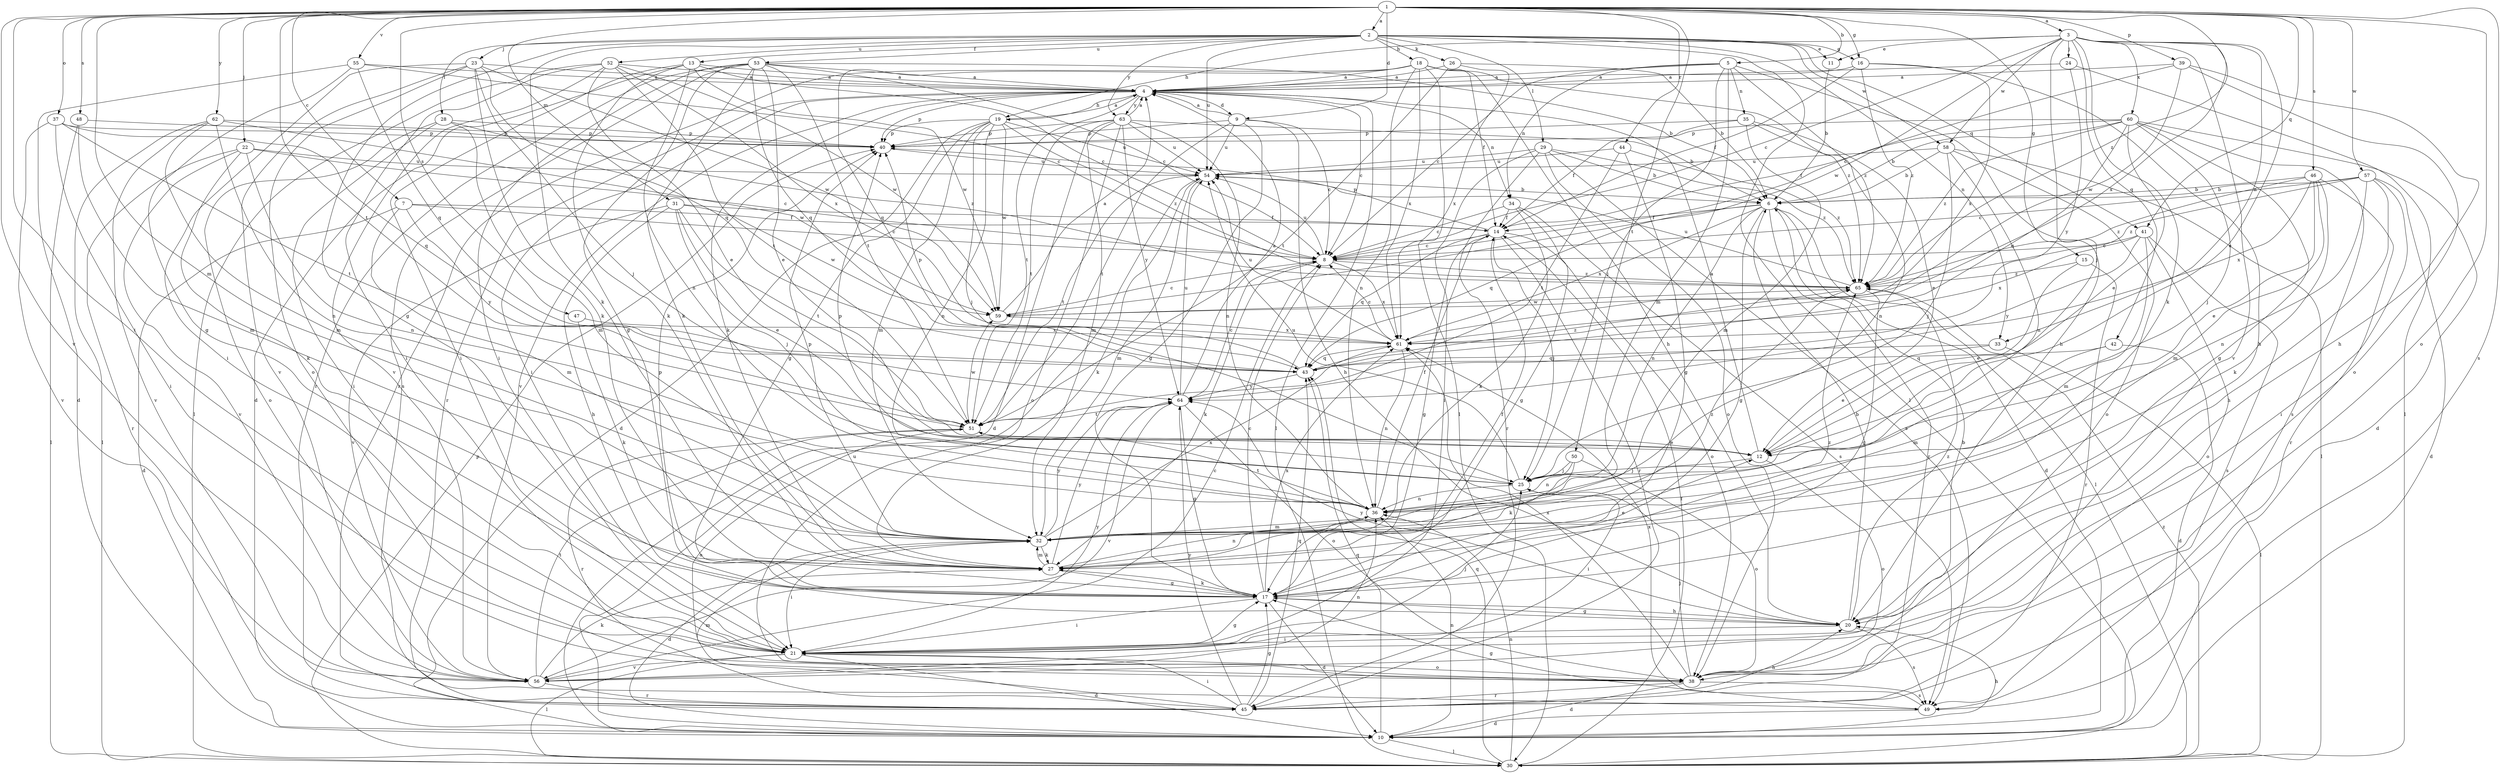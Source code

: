 strict digraph  {
	1 -> 2 [label=a];
	1 -> 3 [label=a];
	5 -> 4 [label=a];
	9 -> 4 [label=a];
	12 -> 4 [label=a];
	13 -> 4 [label=a];
	16 -> 4 [label=a];
	18 -> 4 [label=a];
	19 -> 4 [label=a];
	23 -> 4 [label=a];
	24 -> 4 [label=a];
	26 -> 4 [label=a];
	39 -> 4 [label=a];
	52 -> 4 [label=a];
	53 -> 4 [label=a];
	55 -> 4 [label=a];
	59 -> 4 [label=a];
	63 -> 4 [label=a];
	64 -> 4 [label=a];
	1 -> 5 [label=b];
	11 -> 6 [label=b];
	20 -> 6 [label=b];
	26 -> 6 [label=b];
	29 -> 6 [label=b];
	46 -> 6 [label=b];
	53 -> 6 [label=b];
	54 -> 6 [label=b];
	56 -> 6 [label=b];
	57 -> 6 [label=b];
	58 -> 6 [label=b];
	60 -> 6 [label=b];
	63 -> 6 [label=b];
	1 -> 7 [label=c];
	3 -> 8 [label=c];
	4 -> 8 [label=c];
	5 -> 8 [label=c];
	7 -> 8 [label=c];
	9 -> 8 [label=c];
	13 -> 8 [label=c];
	14 -> 8 [label=c];
	17 -> 8 [label=c];
	22 -> 8 [label=c];
	34 -> 8 [label=c];
	39 -> 8 [label=c];
	41 -> 8 [label=c];
	53 -> 8 [label=c];
	55 -> 8 [label=c];
	56 -> 8 [label=c];
	57 -> 8 [label=c];
	59 -> 8 [label=c];
	61 -> 8 [label=c];
	64 -> 8 [label=c];
	1 -> 9 [label=d];
	4 -> 9 [label=d];
	6 -> 10 [label=d];
	7 -> 10 [label=d];
	13 -> 10 [label=d];
	17 -> 10 [label=d];
	19 -> 10 [label=d];
	21 -> 10 [label=d];
	32 -> 10 [label=d];
	38 -> 10 [label=d];
	42 -> 10 [label=d];
	49 -> 10 [label=d];
	55 -> 10 [label=d];
	57 -> 10 [label=d];
	60 -> 10 [label=d];
	63 -> 10 [label=d];
	2 -> 11 [label=e];
	3 -> 11 [label=e];
	3 -> 12 [label=e];
	15 -> 12 [label=e];
	27 -> 12 [label=e];
	31 -> 12 [label=e];
	33 -> 12 [label=e];
	35 -> 12 [label=e];
	46 -> 12 [label=e];
	51 -> 12 [label=e];
	52 -> 12 [label=e];
	53 -> 12 [label=e];
	60 -> 12 [label=e];
	2 -> 13 [label=f];
	6 -> 14 [label=f];
	7 -> 14 [label=f];
	16 -> 14 [label=f];
	17 -> 14 [label=f];
	18 -> 14 [label=f];
	30 -> 14 [label=f];
	31 -> 14 [label=f];
	34 -> 14 [label=f];
	35 -> 14 [label=f];
	36 -> 14 [label=f];
	60 -> 14 [label=f];
	1 -> 15 [label=g];
	1 -> 16 [label=g];
	2 -> 16 [label=g];
	2 -> 17 [label=g];
	6 -> 17 [label=g];
	9 -> 17 [label=g];
	14 -> 17 [label=g];
	19 -> 17 [label=g];
	20 -> 17 [label=g];
	21 -> 17 [label=g];
	27 -> 17 [label=g];
	34 -> 17 [label=g];
	44 -> 17 [label=g];
	45 -> 17 [label=g];
	49 -> 17 [label=g];
	53 -> 17 [label=g];
	55 -> 17 [label=g];
	60 -> 17 [label=g];
	64 -> 17 [label=g];
	65 -> 17 [label=g];
	2 -> 18 [label=h];
	3 -> 19 [label=h];
	4 -> 19 [label=h];
	5 -> 20 [label=h];
	9 -> 20 [label=h];
	10 -> 20 [label=h];
	16 -> 20 [label=h];
	17 -> 20 [label=h];
	18 -> 20 [label=h];
	31 -> 20 [label=h];
	39 -> 20 [label=h];
	45 -> 20 [label=h];
	57 -> 20 [label=h];
	1 -> 21 [label=i];
	4 -> 21 [label=i];
	13 -> 21 [label=i];
	17 -> 21 [label=i];
	20 -> 21 [label=i];
	23 -> 21 [label=i];
	25 -> 21 [label=i];
	28 -> 21 [label=i];
	29 -> 21 [label=i];
	32 -> 21 [label=i];
	37 -> 21 [label=i];
	45 -> 21 [label=i];
	52 -> 21 [label=i];
	53 -> 21 [label=i];
	57 -> 21 [label=i];
	1 -> 22 [label=j];
	2 -> 23 [label=j];
	3 -> 24 [label=j];
	3 -> 25 [label=j];
	5 -> 25 [label=j];
	12 -> 25 [label=j];
	14 -> 25 [label=j];
	19 -> 25 [label=j];
	21 -> 25 [label=j];
	23 -> 25 [label=j];
	31 -> 25 [label=j];
	38 -> 25 [label=j];
	50 -> 25 [label=j];
	58 -> 25 [label=j];
	60 -> 25 [label=j];
	2 -> 26 [label=k];
	2 -> 27 [label=k];
	3 -> 27 [label=k];
	4 -> 27 [label=k];
	8 -> 27 [label=k];
	13 -> 27 [label=k];
	17 -> 27 [label=k];
	22 -> 27 [label=k];
	23 -> 27 [label=k];
	32 -> 27 [label=k];
	34 -> 27 [label=k];
	46 -> 27 [label=k];
	47 -> 27 [label=k];
	50 -> 27 [label=k];
	53 -> 27 [label=k];
	54 -> 27 [label=k];
	56 -> 27 [label=k];
	2 -> 28 [label=l];
	2 -> 29 [label=l];
	2 -> 30 [label=l];
	4 -> 30 [label=l];
	6 -> 30 [label=l];
	10 -> 30 [label=l];
	18 -> 30 [label=l];
	21 -> 30 [label=l];
	24 -> 30 [label=l];
	33 -> 30 [label=l];
	48 -> 30 [label=l];
	52 -> 30 [label=l];
	58 -> 30 [label=l];
	62 -> 30 [label=l];
	1 -> 31 [label=m];
	1 -> 32 [label=m];
	5 -> 32 [label=m];
	7 -> 32 [label=m];
	19 -> 32 [label=m];
	27 -> 32 [label=m];
	28 -> 32 [label=m];
	35 -> 32 [label=m];
	36 -> 32 [label=m];
	41 -> 32 [label=m];
	42 -> 32 [label=m];
	45 -> 32 [label=m];
	46 -> 32 [label=m];
	48 -> 32 [label=m];
	54 -> 32 [label=m];
	62 -> 32 [label=m];
	63 -> 32 [label=m];
	2 -> 33 [label=n];
	3 -> 33 [label=n];
	4 -> 34 [label=n];
	5 -> 34 [label=n];
	5 -> 35 [label=n];
	6 -> 36 [label=n];
	10 -> 36 [label=n];
	13 -> 36 [label=n];
	18 -> 36 [label=n];
	19 -> 36 [label=n];
	22 -> 36 [label=n];
	25 -> 36 [label=n];
	27 -> 36 [label=n];
	30 -> 36 [label=n];
	35 -> 36 [label=n];
	50 -> 36 [label=n];
	56 -> 36 [label=n];
	57 -> 36 [label=n];
	58 -> 36 [label=n];
	61 -> 36 [label=n];
	62 -> 36 [label=n];
	63 -> 36 [label=n];
	1 -> 37 [label=o];
	1 -> 38 [label=o];
	12 -> 38 [label=o];
	14 -> 38 [label=o];
	21 -> 38 [label=o];
	23 -> 38 [label=o];
	28 -> 38 [label=o];
	29 -> 38 [label=o];
	39 -> 38 [label=o];
	41 -> 38 [label=o];
	50 -> 38 [label=o];
	51 -> 38 [label=o];
	58 -> 38 [label=o];
	63 -> 38 [label=o];
	64 -> 38 [label=o];
	1 -> 39 [label=p];
	4 -> 40 [label=p];
	9 -> 40 [label=p];
	14 -> 40 [label=p];
	17 -> 40 [label=p];
	19 -> 40 [label=p];
	25 -> 40 [label=p];
	28 -> 40 [label=p];
	30 -> 40 [label=p];
	32 -> 40 [label=p];
	35 -> 40 [label=p];
	37 -> 40 [label=p];
	43 -> 40 [label=p];
	48 -> 40 [label=p];
	60 -> 40 [label=p];
	62 -> 40 [label=p];
	63 -> 40 [label=p];
	1 -> 41 [label=q];
	2 -> 41 [label=q];
	3 -> 42 [label=q];
	6 -> 43 [label=q];
	10 -> 43 [label=q];
	14 -> 43 [label=q];
	18 -> 43 [label=q];
	23 -> 43 [label=q];
	30 -> 43 [label=q];
	33 -> 43 [label=q];
	37 -> 43 [label=q];
	42 -> 43 [label=q];
	45 -> 43 [label=q];
	53 -> 43 [label=q];
	55 -> 43 [label=q];
	60 -> 43 [label=q];
	61 -> 43 [label=q];
	1 -> 44 [label=r];
	4 -> 45 [label=r];
	6 -> 45 [label=r];
	14 -> 45 [label=r];
	15 -> 45 [label=r];
	18 -> 45 [label=r];
	22 -> 45 [label=r];
	29 -> 45 [label=r];
	38 -> 45 [label=r];
	46 -> 45 [label=r];
	51 -> 45 [label=r];
	53 -> 45 [label=r];
	56 -> 45 [label=r];
	1 -> 46 [label=s];
	1 -> 47 [label=s];
	1 -> 48 [label=s];
	1 -> 49 [label=s];
	20 -> 49 [label=s];
	29 -> 49 [label=s];
	34 -> 49 [label=s];
	38 -> 49 [label=s];
	41 -> 49 [label=s];
	53 -> 49 [label=s];
	60 -> 49 [label=s];
	1 -> 50 [label=t];
	1 -> 51 [label=t];
	4 -> 51 [label=t];
	9 -> 51 [label=t];
	26 -> 51 [label=t];
	31 -> 51 [label=t];
	36 -> 51 [label=t];
	37 -> 51 [label=t];
	44 -> 51 [label=t];
	52 -> 51 [label=t];
	53 -> 51 [label=t];
	54 -> 51 [label=t];
	56 -> 51 [label=t];
	63 -> 51 [label=t];
	64 -> 51 [label=t];
	2 -> 52 [label=u];
	2 -> 53 [label=u];
	2 -> 54 [label=u];
	8 -> 54 [label=u];
	9 -> 54 [label=u];
	10 -> 54 [label=u];
	19 -> 54 [label=u];
	22 -> 54 [label=u];
	25 -> 54 [label=u];
	29 -> 54 [label=u];
	40 -> 54 [label=u];
	44 -> 54 [label=u];
	58 -> 54 [label=u];
	61 -> 54 [label=u];
	63 -> 54 [label=u];
	64 -> 54 [label=u];
	65 -> 54 [label=u];
	1 -> 55 [label=v];
	1 -> 56 [label=v];
	3 -> 56 [label=v];
	4 -> 56 [label=v];
	21 -> 56 [label=v];
	22 -> 56 [label=v];
	23 -> 56 [label=v];
	31 -> 56 [label=v];
	37 -> 56 [label=v];
	52 -> 56 [label=v];
	62 -> 56 [label=v];
	64 -> 56 [label=v];
	1 -> 57 [label=w];
	2 -> 58 [label=w];
	3 -> 58 [label=w];
	3 -> 59 [label=w];
	13 -> 59 [label=w];
	19 -> 59 [label=w];
	23 -> 59 [label=w];
	31 -> 59 [label=w];
	39 -> 59 [label=w];
	51 -> 59 [label=w];
	52 -> 59 [label=w];
	62 -> 59 [label=w];
	65 -> 59 [label=w];
	3 -> 60 [label=x];
	3 -> 61 [label=x];
	6 -> 61 [label=x];
	8 -> 61 [label=x];
	16 -> 61 [label=x];
	17 -> 61 [label=x];
	18 -> 61 [label=x];
	26 -> 61 [label=x];
	32 -> 61 [label=x];
	38 -> 61 [label=x];
	41 -> 61 [label=x];
	46 -> 61 [label=x];
	47 -> 61 [label=x];
	49 -> 61 [label=x];
	52 -> 61 [label=x];
	59 -> 61 [label=x];
	1 -> 62 [label=y];
	2 -> 63 [label=y];
	4 -> 63 [label=y];
	7 -> 64 [label=y];
	20 -> 64 [label=y];
	21 -> 64 [label=y];
	24 -> 64 [label=y];
	27 -> 64 [label=y];
	32 -> 64 [label=y];
	41 -> 64 [label=y];
	43 -> 64 [label=y];
	45 -> 64 [label=y];
	63 -> 64 [label=y];
	1 -> 65 [label=z];
	5 -> 65 [label=z];
	8 -> 65 [label=z];
	15 -> 65 [label=z];
	16 -> 65 [label=z];
	17 -> 65 [label=z];
	18 -> 65 [label=z];
	19 -> 65 [label=z];
	20 -> 65 [label=z];
	28 -> 65 [label=z];
	29 -> 65 [label=z];
	30 -> 65 [label=z];
	32 -> 65 [label=z];
	43 -> 65 [label=z];
	44 -> 65 [label=z];
	46 -> 65 [label=z];
	57 -> 65 [label=z];
	60 -> 65 [label=z];
}
